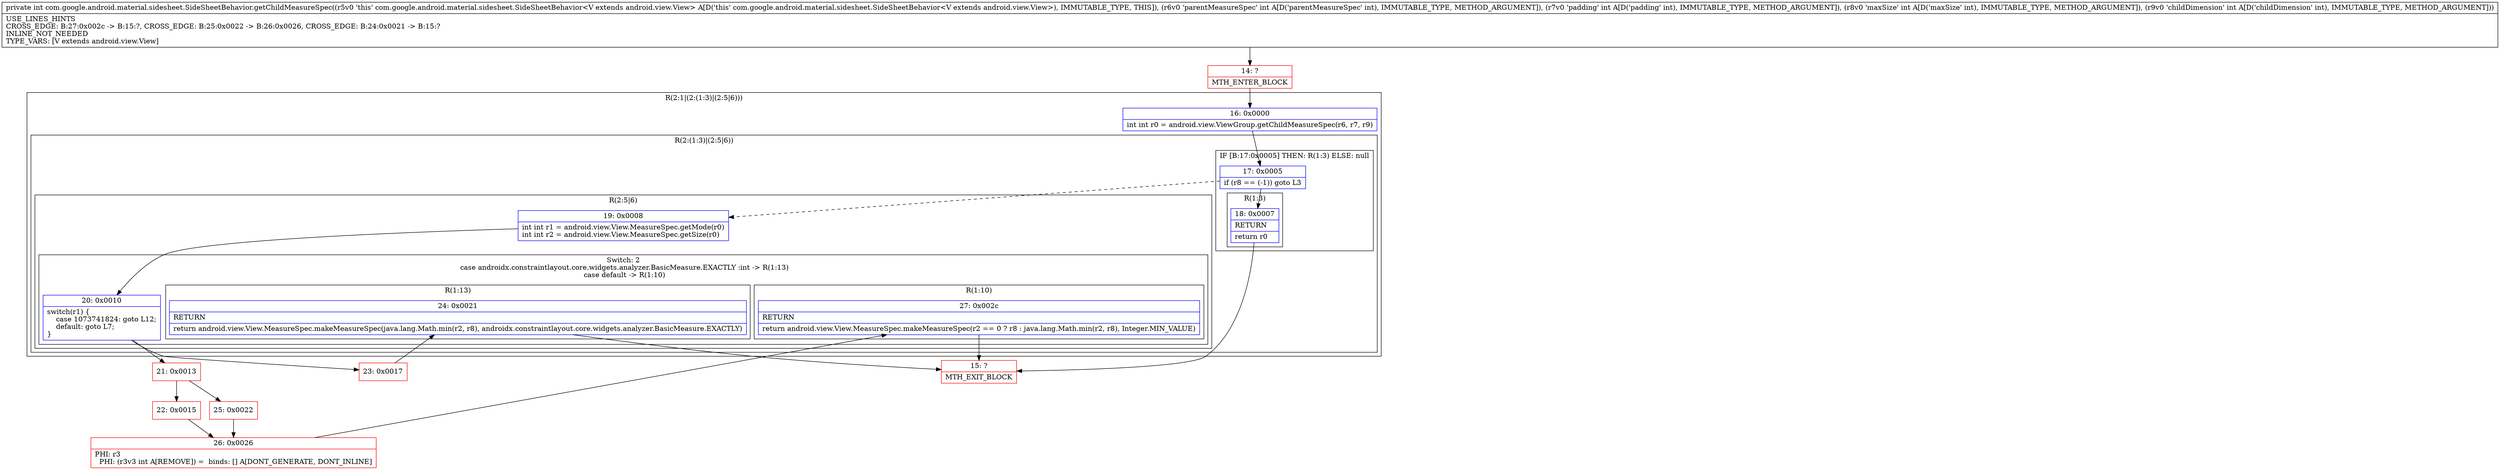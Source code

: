 digraph "CFG forcom.google.android.material.sidesheet.SideSheetBehavior.getChildMeasureSpec(IIII)I" {
subgraph cluster_Region_219189502 {
label = "R(2:1|(2:(1:3)|(2:5|6)))";
node [shape=record,color=blue];
Node_16 [shape=record,label="{16\:\ 0x0000|int int r0 = android.view.ViewGroup.getChildMeasureSpec(r6, r7, r9)\l}"];
subgraph cluster_Region_528632170 {
label = "R(2:(1:3)|(2:5|6))";
node [shape=record,color=blue];
subgraph cluster_IfRegion_1700191449 {
label = "IF [B:17:0x0005] THEN: R(1:3) ELSE: null";
node [shape=record,color=blue];
Node_17 [shape=record,label="{17\:\ 0x0005|if (r8 == (\-1)) goto L3\l}"];
subgraph cluster_Region_151061962 {
label = "R(1:3)";
node [shape=record,color=blue];
Node_18 [shape=record,label="{18\:\ 0x0007|RETURN\l|return r0\l}"];
}
}
subgraph cluster_Region_1560758884 {
label = "R(2:5|6)";
node [shape=record,color=blue];
Node_19 [shape=record,label="{19\:\ 0x0008|int int r1 = android.view.View.MeasureSpec.getMode(r0)\lint int r2 = android.view.View.MeasureSpec.getSize(r0)\l}"];
subgraph cluster_SwitchRegion_1746220633 {
label = "Switch: 2
 case androidx.constraintlayout.core.widgets.analyzer.BasicMeasure.EXACTLY :int -> R(1:13)
 case default -> R(1:10)";
node [shape=record,color=blue];
Node_20 [shape=record,label="{20\:\ 0x0010|switch(r1) \{\l    case 1073741824: goto L12;\l    default: goto L7;\l\}\l}"];
subgraph cluster_Region_1628167365 {
label = "R(1:13)";
node [shape=record,color=blue];
Node_24 [shape=record,label="{24\:\ 0x0021|RETURN\l|return android.view.View.MeasureSpec.makeMeasureSpec(java.lang.Math.min(r2, r8), androidx.constraintlayout.core.widgets.analyzer.BasicMeasure.EXACTLY)\l}"];
}
subgraph cluster_Region_1621469819 {
label = "R(1:10)";
node [shape=record,color=blue];
Node_27 [shape=record,label="{27\:\ 0x002c|RETURN\l|return android.view.View.MeasureSpec.makeMeasureSpec(r2 == 0 ? r8 : java.lang.Math.min(r2, r8), Integer.MIN_VALUE)\l}"];
}
}
}
}
}
Node_14 [shape=record,color=red,label="{14\:\ ?|MTH_ENTER_BLOCK\l}"];
Node_15 [shape=record,color=red,label="{15\:\ ?|MTH_EXIT_BLOCK\l}"];
Node_21 [shape=record,color=red,label="{21\:\ 0x0013}"];
Node_22 [shape=record,color=red,label="{22\:\ 0x0015}"];
Node_26 [shape=record,color=red,label="{26\:\ 0x0026|PHI: r3 \l  PHI: (r3v3 int A[REMOVE]) =  binds: [] A[DONT_GENERATE, DONT_INLINE]\l}"];
Node_25 [shape=record,color=red,label="{25\:\ 0x0022}"];
Node_23 [shape=record,color=red,label="{23\:\ 0x0017}"];
MethodNode[shape=record,label="{private int com.google.android.material.sidesheet.SideSheetBehavior.getChildMeasureSpec((r5v0 'this' com.google.android.material.sidesheet.SideSheetBehavior\<V extends android.view.View\> A[D('this' com.google.android.material.sidesheet.SideSheetBehavior\<V extends android.view.View\>), IMMUTABLE_TYPE, THIS]), (r6v0 'parentMeasureSpec' int A[D('parentMeasureSpec' int), IMMUTABLE_TYPE, METHOD_ARGUMENT]), (r7v0 'padding' int A[D('padding' int), IMMUTABLE_TYPE, METHOD_ARGUMENT]), (r8v0 'maxSize' int A[D('maxSize' int), IMMUTABLE_TYPE, METHOD_ARGUMENT]), (r9v0 'childDimension' int A[D('childDimension' int), IMMUTABLE_TYPE, METHOD_ARGUMENT]))  | USE_LINES_HINTS\lCROSS_EDGE: B:27:0x002c \-\> B:15:?, CROSS_EDGE: B:25:0x0022 \-\> B:26:0x0026, CROSS_EDGE: B:24:0x0021 \-\> B:15:?\lINLINE_NOT_NEEDED\lTYPE_VARS: [V extends android.view.View]\l}"];
MethodNode -> Node_14;Node_16 -> Node_17;
Node_17 -> Node_18;
Node_17 -> Node_19[style=dashed];
Node_18 -> Node_15;
Node_19 -> Node_20;
Node_20 -> Node_21;
Node_20 -> Node_23;
Node_24 -> Node_15;
Node_27 -> Node_15;
Node_14 -> Node_16;
Node_21 -> Node_22;
Node_21 -> Node_25;
Node_22 -> Node_26;
Node_26 -> Node_27;
Node_25 -> Node_26;
Node_23 -> Node_24;
}

